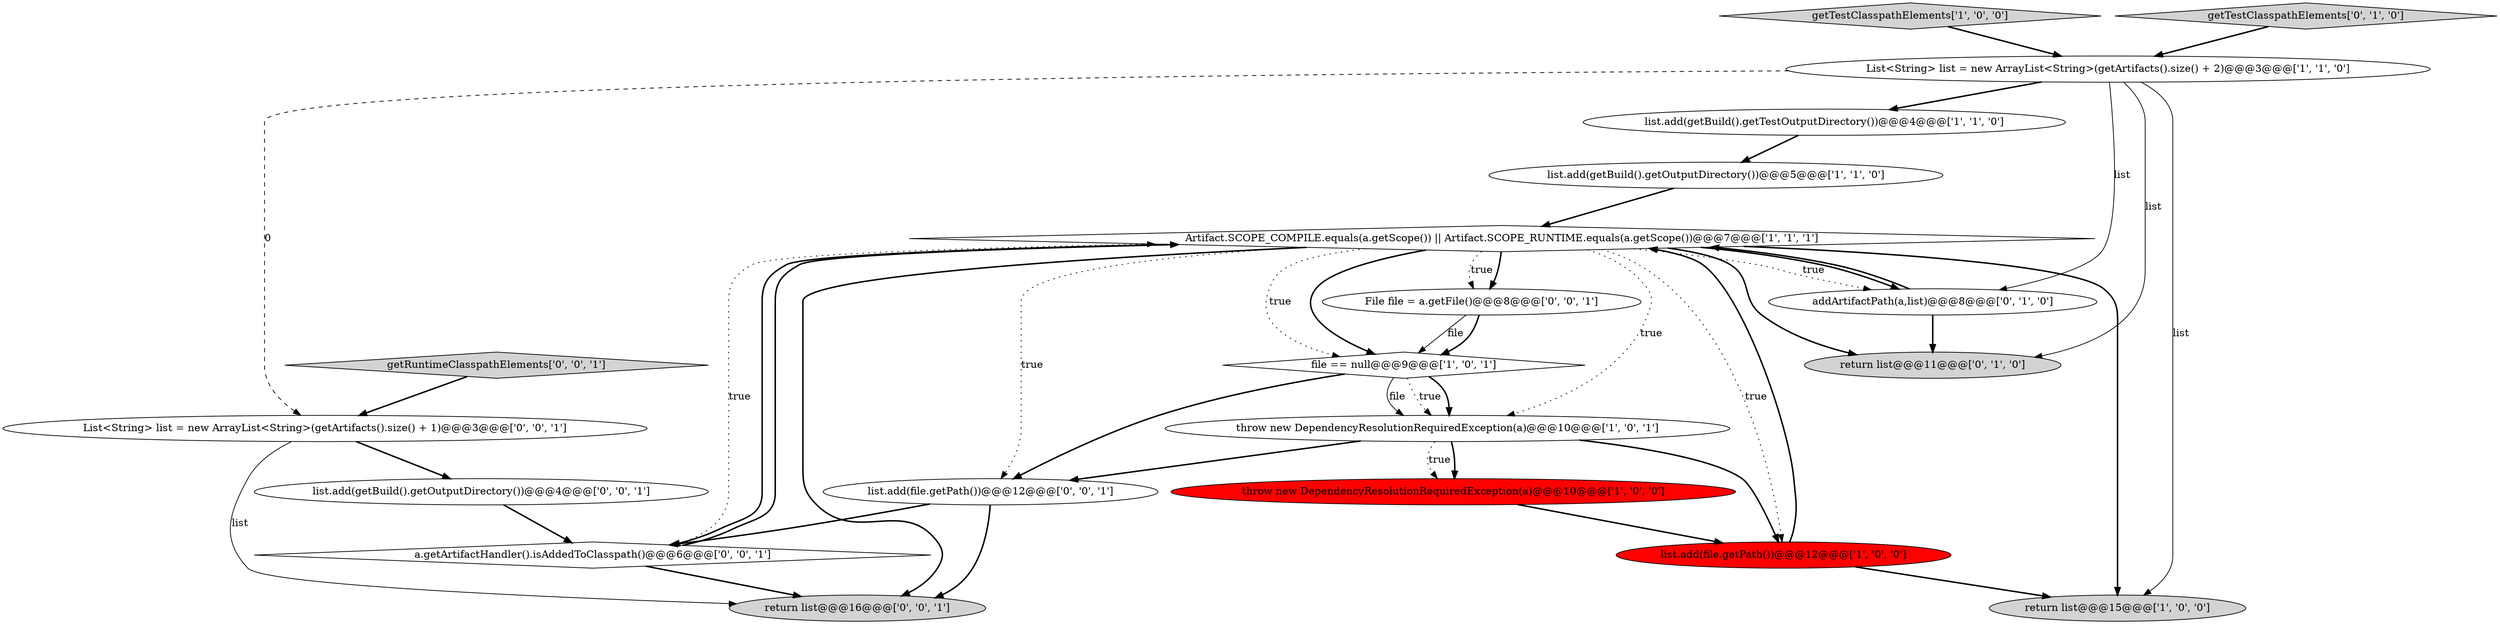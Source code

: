 digraph {
9 [style = filled, label = "list.add(getBuild().getOutputDirectory())@@@5@@@['1', '1', '0']", fillcolor = white, shape = ellipse image = "AAA0AAABBB1BBB"];
15 [style = filled, label = "list.add(getBuild().getOutputDirectory())@@@4@@@['0', '0', '1']", fillcolor = white, shape = ellipse image = "AAA0AAABBB3BBB"];
19 [style = filled, label = "getRuntimeClasspathElements['0', '0', '1']", fillcolor = lightgray, shape = diamond image = "AAA0AAABBB3BBB"];
3 [style = filled, label = "throw new DependencyResolutionRequiredException(a)@@@10@@@['1', '0', '1']", fillcolor = white, shape = ellipse image = "AAA0AAABBB1BBB"];
4 [style = filled, label = "List<String> list = new ArrayList<String>(getArtifacts().size() + 2)@@@3@@@['1', '1', '0']", fillcolor = white, shape = ellipse image = "AAA0AAABBB1BBB"];
8 [style = filled, label = "Artifact.SCOPE_COMPILE.equals(a.getScope()) || Artifact.SCOPE_RUNTIME.equals(a.getScope())@@@7@@@['1', '1', '1']", fillcolor = white, shape = diamond image = "AAA0AAABBB1BBB"];
14 [style = filled, label = "return list@@@16@@@['0', '0', '1']", fillcolor = lightgray, shape = ellipse image = "AAA0AAABBB3BBB"];
16 [style = filled, label = "File file = a.getFile()@@@8@@@['0', '0', '1']", fillcolor = white, shape = ellipse image = "AAA0AAABBB3BBB"];
5 [style = filled, label = "getTestClasspathElements['1', '0', '0']", fillcolor = lightgray, shape = diamond image = "AAA0AAABBB1BBB"];
13 [style = filled, label = "a.getArtifactHandler().isAddedToClasspath()@@@6@@@['0', '0', '1']", fillcolor = white, shape = diamond image = "AAA0AAABBB3BBB"];
17 [style = filled, label = "List<String> list = new ArrayList<String>(getArtifacts().size() + 1)@@@3@@@['0', '0', '1']", fillcolor = white, shape = ellipse image = "AAA0AAABBB3BBB"];
18 [style = filled, label = "list.add(file.getPath())@@@12@@@['0', '0', '1']", fillcolor = white, shape = ellipse image = "AAA0AAABBB3BBB"];
7 [style = filled, label = "file == null@@@9@@@['1', '0', '1']", fillcolor = white, shape = diamond image = "AAA0AAABBB1BBB"];
6 [style = filled, label = "return list@@@15@@@['1', '0', '0']", fillcolor = lightgray, shape = ellipse image = "AAA0AAABBB1BBB"];
10 [style = filled, label = "addArtifactPath(a,list)@@@8@@@['0', '1', '0']", fillcolor = white, shape = ellipse image = "AAA0AAABBB2BBB"];
2 [style = filled, label = "throw new DependencyResolutionRequiredException(a)@@@10@@@['1', '0', '0']", fillcolor = red, shape = ellipse image = "AAA1AAABBB1BBB"];
12 [style = filled, label = "getTestClasspathElements['0', '1', '0']", fillcolor = lightgray, shape = diamond image = "AAA0AAABBB2BBB"];
0 [style = filled, label = "list.add(file.getPath())@@@12@@@['1', '0', '0']", fillcolor = red, shape = ellipse image = "AAA1AAABBB1BBB"];
1 [style = filled, label = "list.add(getBuild().getTestOutputDirectory())@@@4@@@['1', '1', '0']", fillcolor = white, shape = ellipse image = "AAA0AAABBB1BBB"];
11 [style = filled, label = "return list@@@11@@@['0', '1', '0']", fillcolor = lightgray, shape = ellipse image = "AAA0AAABBB2BBB"];
8->16 [style = bold, label=""];
8->10 [style = bold, label=""];
15->13 [style = bold, label=""];
4->17 [style = dashed, label="0"];
17->14 [style = solid, label="list"];
0->6 [style = bold, label=""];
16->7 [style = solid, label="file"];
8->16 [style = dotted, label="true"];
16->7 [style = bold, label=""];
8->14 [style = bold, label=""];
8->7 [style = dotted, label="true"];
8->6 [style = bold, label=""];
19->17 [style = bold, label=""];
4->6 [style = solid, label="list"];
8->10 [style = dotted, label="true"];
9->8 [style = bold, label=""];
8->3 [style = dotted, label="true"];
7->3 [style = bold, label=""];
3->0 [style = bold, label=""];
1->9 [style = bold, label=""];
8->7 [style = bold, label=""];
7->3 [style = solid, label="file"];
3->18 [style = bold, label=""];
2->0 [style = bold, label=""];
3->2 [style = bold, label=""];
10->8 [style = bold, label=""];
12->4 [style = bold, label=""];
13->8 [style = dotted, label="true"];
7->3 [style = dotted, label="true"];
4->10 [style = solid, label="list"];
5->4 [style = bold, label=""];
0->8 [style = bold, label=""];
17->15 [style = bold, label=""];
18->13 [style = bold, label=""];
7->18 [style = bold, label=""];
4->11 [style = solid, label="list"];
8->18 [style = dotted, label="true"];
8->0 [style = dotted, label="true"];
4->1 [style = bold, label=""];
13->8 [style = bold, label=""];
8->11 [style = bold, label=""];
13->14 [style = bold, label=""];
18->14 [style = bold, label=""];
8->13 [style = bold, label=""];
3->2 [style = dotted, label="true"];
10->11 [style = bold, label=""];
}
